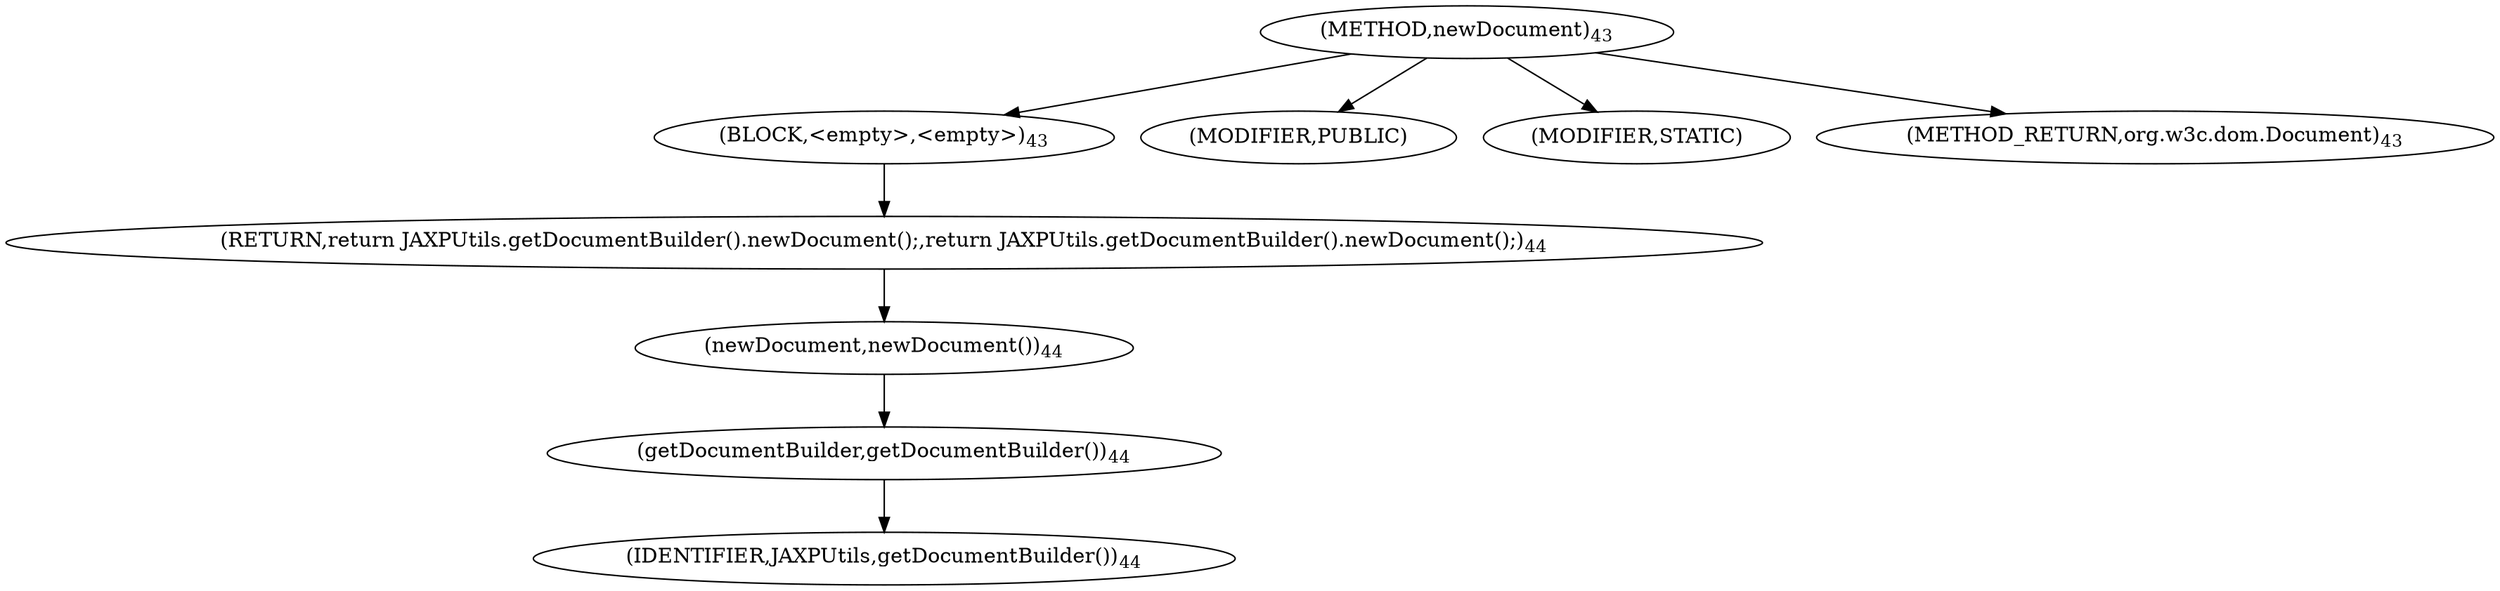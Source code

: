 digraph "newDocument" {  
"18" [label = <(METHOD,newDocument)<SUB>43</SUB>> ]
"19" [label = <(BLOCK,&lt;empty&gt;,&lt;empty&gt;)<SUB>43</SUB>> ]
"20" [label = <(RETURN,return JAXPUtils.getDocumentBuilder().newDocument();,return JAXPUtils.getDocumentBuilder().newDocument();)<SUB>44</SUB>> ]
"21" [label = <(newDocument,newDocument())<SUB>44</SUB>> ]
"22" [label = <(getDocumentBuilder,getDocumentBuilder())<SUB>44</SUB>> ]
"23" [label = <(IDENTIFIER,JAXPUtils,getDocumentBuilder())<SUB>44</SUB>> ]
"24" [label = <(MODIFIER,PUBLIC)> ]
"25" [label = <(MODIFIER,STATIC)> ]
"26" [label = <(METHOD_RETURN,org.w3c.dom.Document)<SUB>43</SUB>> ]
  "18" -> "19" 
  "18" -> "24" 
  "18" -> "25" 
  "18" -> "26" 
  "19" -> "20" 
  "20" -> "21" 
  "21" -> "22" 
  "22" -> "23" 
}
